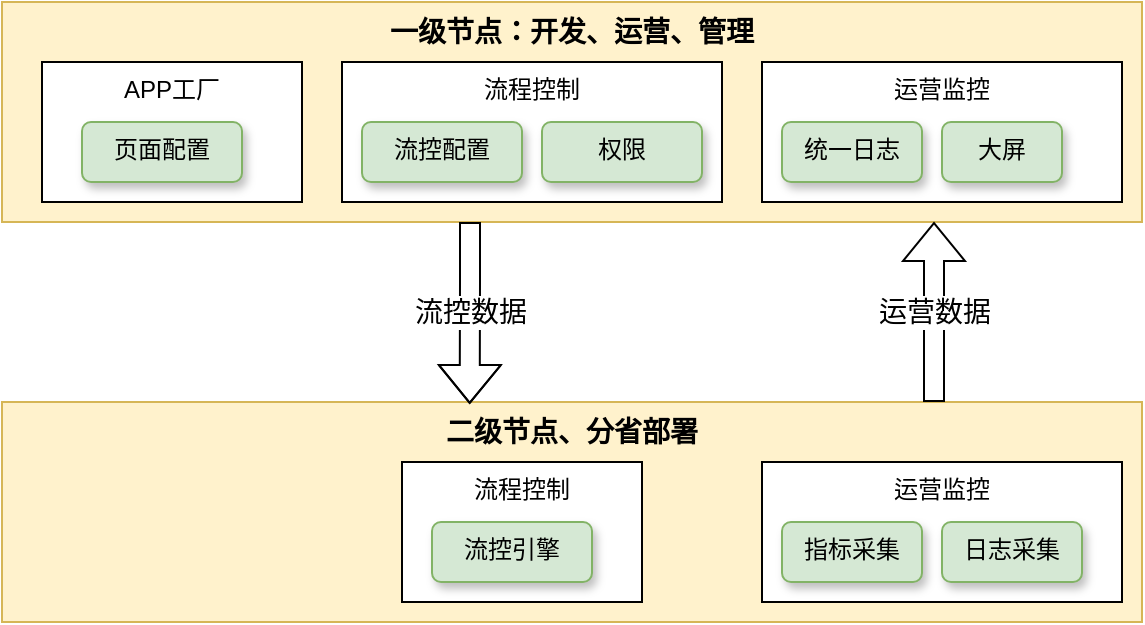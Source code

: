 <mxfile version="15.5.9" type="github">
  <diagram id="oLGI9z6a4HBIK8-N9Z7Y" name="部署运行架构">
    <mxGraphModel dx="1108" dy="482" grid="1" gridSize="10" guides="1" tooltips="1" connect="1" arrows="1" fold="1" page="1" pageScale="1" pageWidth="980" pageHeight="690" math="0" shadow="0">
      <root>
        <mxCell id="0" />
        <mxCell id="1" parent="0" />
        <mxCell id="sBp065pm-CVBf1uHkQzi-4" value="一级节点：开发、运营、管理" style="rounded=0;whiteSpace=wrap;html=1;fillColor=#fff2cc;strokeColor=#d6b656;horizontal=1;verticalAlign=top;fontStyle=1;fontSize=14;" vertex="1" parent="1">
          <mxGeometry x="110" y="10" width="570" height="110" as="geometry" />
        </mxCell>
        <mxCell id="sBp065pm-CVBf1uHkQzi-1" value="APP工厂" style="rounded=0;whiteSpace=wrap;html=1;verticalAlign=top;" vertex="1" parent="1">
          <mxGeometry x="130" y="40" width="130" height="70" as="geometry" />
        </mxCell>
        <mxCell id="sBp065pm-CVBf1uHkQzi-5" value="流程控制" style="rounded=0;whiteSpace=wrap;html=1;gradientColor=none;horizontal=1;labelPosition=center;verticalLabelPosition=middle;align=center;verticalAlign=top;" vertex="1" parent="1">
          <mxGeometry x="280" y="40" width="190" height="70" as="geometry" />
        </mxCell>
        <mxCell id="sBp065pm-CVBf1uHkQzi-6" value="流控配置" style="rounded=1;whiteSpace=wrap;html=1;verticalAlign=top;fillColor=#d5e8d4;strokeColor=#82b366;shadow=1;" vertex="1" parent="1">
          <mxGeometry x="290" y="70" width="80" height="30" as="geometry" />
        </mxCell>
        <mxCell id="sBp065pm-CVBf1uHkQzi-7" value="运营监控" style="rounded=0;whiteSpace=wrap;html=1;gradientColor=none;horizontal=1;labelPosition=center;verticalLabelPosition=middle;align=center;verticalAlign=top;" vertex="1" parent="1">
          <mxGeometry x="490" y="40" width="180" height="70" as="geometry" />
        </mxCell>
        <mxCell id="sBp065pm-CVBf1uHkQzi-8" value="统一日志" style="rounded=1;whiteSpace=wrap;html=1;verticalAlign=top;fillColor=#d5e8d4;strokeColor=#82b366;shadow=1;" vertex="1" parent="1">
          <mxGeometry x="500" y="70" width="70" height="30" as="geometry" />
        </mxCell>
        <mxCell id="sBp065pm-CVBf1uHkQzi-11" value="大屏" style="rounded=1;whiteSpace=wrap;html=1;verticalAlign=top;fillColor=#d5e8d4;strokeColor=#82b366;shadow=1;" vertex="1" parent="1">
          <mxGeometry x="580" y="70" width="60" height="30" as="geometry" />
        </mxCell>
        <mxCell id="sBp065pm-CVBf1uHkQzi-12" value="页面配置" style="rounded=1;whiteSpace=wrap;html=1;verticalAlign=top;fillColor=#d5e8d4;strokeColor=#82b366;shadow=1;" vertex="1" parent="1">
          <mxGeometry x="150" y="70" width="80" height="30" as="geometry" />
        </mxCell>
        <mxCell id="sBp065pm-CVBf1uHkQzi-13" value="权限" style="rounded=1;whiteSpace=wrap;html=1;verticalAlign=top;fillColor=#d5e8d4;strokeColor=#82b366;shadow=1;" vertex="1" parent="1">
          <mxGeometry x="380" y="70" width="80" height="30" as="geometry" />
        </mxCell>
        <mxCell id="sBp065pm-CVBf1uHkQzi-14" value="二级节点、分省部署" style="rounded=0;whiteSpace=wrap;html=1;fillColor=#fff2cc;strokeColor=#d6b656;horizontal=1;verticalAlign=top;fontStyle=1;fontSize=14;" vertex="1" parent="1">
          <mxGeometry x="110" y="210" width="570" height="110" as="geometry" />
        </mxCell>
        <mxCell id="sBp065pm-CVBf1uHkQzi-16" value="流程控制" style="rounded=0;whiteSpace=wrap;html=1;gradientColor=none;horizontal=1;labelPosition=center;verticalLabelPosition=middle;align=center;verticalAlign=top;" vertex="1" parent="1">
          <mxGeometry x="310" y="240" width="120" height="70" as="geometry" />
        </mxCell>
        <mxCell id="sBp065pm-CVBf1uHkQzi-17" value="流控引擎" style="rounded=1;whiteSpace=wrap;html=1;verticalAlign=top;fillColor=#d5e8d4;strokeColor=#82b366;shadow=1;" vertex="1" parent="1">
          <mxGeometry x="325" y="270" width="80" height="30" as="geometry" />
        </mxCell>
        <mxCell id="sBp065pm-CVBf1uHkQzi-18" value="运营监控" style="rounded=0;whiteSpace=wrap;html=1;gradientColor=none;horizontal=1;labelPosition=center;verticalLabelPosition=middle;align=center;verticalAlign=top;" vertex="1" parent="1">
          <mxGeometry x="490" y="240" width="180" height="70" as="geometry" />
        </mxCell>
        <mxCell id="sBp065pm-CVBf1uHkQzi-19" value="指标采集" style="rounded=1;whiteSpace=wrap;html=1;verticalAlign=top;fillColor=#d5e8d4;strokeColor=#82b366;shadow=1;" vertex="1" parent="1">
          <mxGeometry x="500" y="270" width="70" height="30" as="geometry" />
        </mxCell>
        <mxCell id="sBp065pm-CVBf1uHkQzi-23" value="日志采集" style="rounded=1;whiteSpace=wrap;html=1;verticalAlign=top;fillColor=#d5e8d4;strokeColor=#82b366;shadow=1;" vertex="1" parent="1">
          <mxGeometry x="580" y="270" width="70" height="30" as="geometry" />
        </mxCell>
        <mxCell id="sBp065pm-CVBf1uHkQzi-24" value="流控数据" style="shape=flexArrow;endArrow=classic;html=1;rounded=0;fontSize=14;entryX=0.405;entryY=0.009;entryDx=0;entryDy=0;entryPerimeter=0;" edge="1" parent="1">
          <mxGeometry width="50" height="50" relative="1" as="geometry">
            <mxPoint x="344" y="120" as="sourcePoint" />
            <mxPoint x="343.85" y="210.99" as="targetPoint" />
            <Array as="points">
              <mxPoint x="344" y="150" />
            </Array>
          </mxGeometry>
        </mxCell>
        <mxCell id="sBp065pm-CVBf1uHkQzi-26" value="运营数据" style="shape=flexArrow;endArrow=classic;html=1;rounded=0;fontSize=14;" edge="1" parent="1">
          <mxGeometry width="50" height="50" relative="1" as="geometry">
            <mxPoint x="576" y="210" as="sourcePoint" />
            <mxPoint x="576" y="120" as="targetPoint" />
          </mxGeometry>
        </mxCell>
      </root>
    </mxGraphModel>
  </diagram>
</mxfile>
